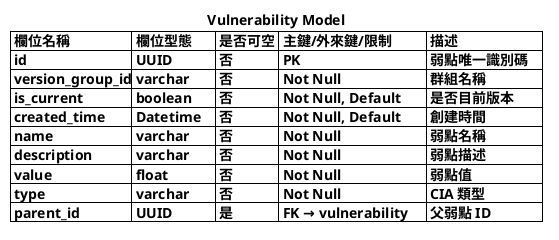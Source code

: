 @startuml
title
  Vulnerability Model
  |= 欄位名稱       |= 欄位型態   |= 是否可空 | 主鍵/外來鍵/限制       |= 描述             |
  | id              | UUID        | 否       | PK                    | 弱點唯一識別碼    |
  | version_group_id| varchar     | 否       | Not Null              | 群組名稱         |
  | is_current      | boolean     | 否       | Not Null, Default     | 是否目前版本      |
  | created_time    | Datetime    | 否       | Not Null, Default     | 創建時間         |
  | name            | varchar     | 否       | Not Null              | 弱點名稱         |
  | description     | varchar     | 否       | Not Null              | 弱點描述         |
  | value           | float       | 否       | Not Null              | 弱點值           |
  | type            | varchar     | 否       | Not Null              | CIA 類型        |
  | parent_id       | UUID        | 是       | FK → vulnerability     | 父弱點 ID       |
end title
@enduml
